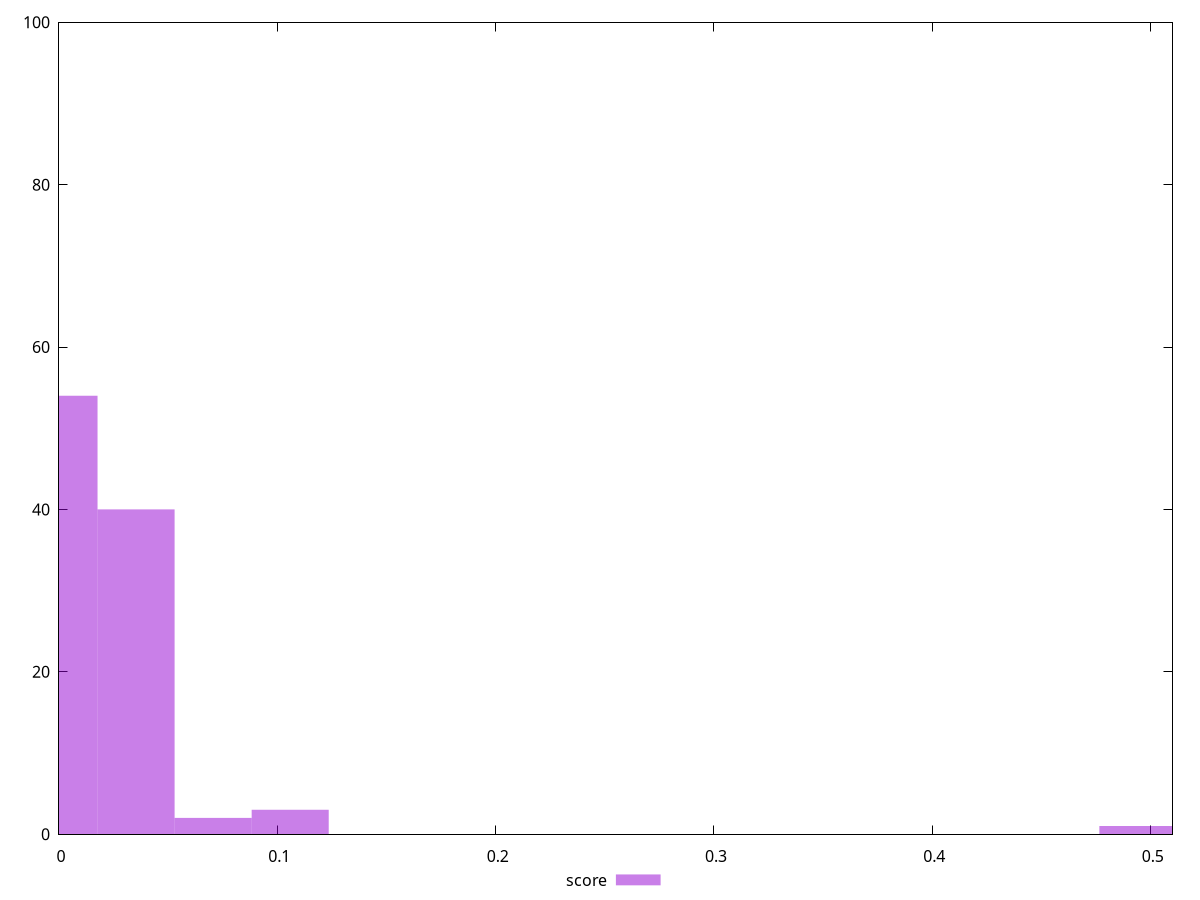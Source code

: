 reset

$score <<EOF
0 54
0.03529615444526227 40
0.07059230889052454 2
0.1058884633357868 3
0.49414616223367175 1
EOF

set key outside below
set boxwidth 0.03529615444526227
set xrange [0:0.51]
set yrange [0:100]
set trange [0:100]
set style fill transparent solid 0.5 noborder
set terminal svg size 640, 490 enhanced background rgb 'white'
set output "reports/report_00028_2021-02-24T12-49-42.674Z/max-potential-fid/samples/music/score/histogram.svg"

plot $score title "score" with boxes

reset
